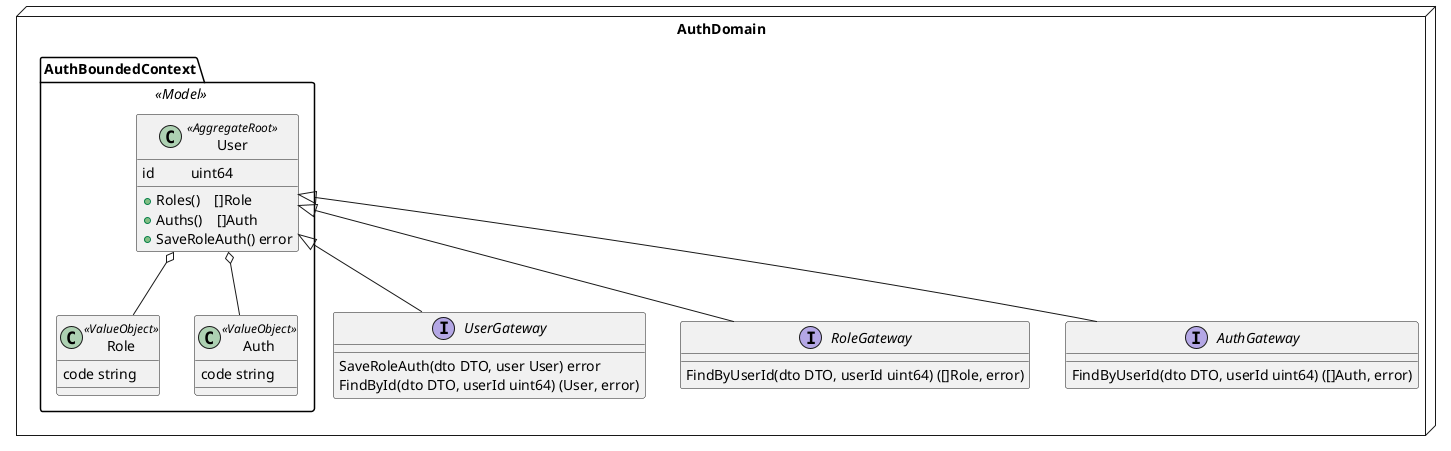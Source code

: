 @startuml
namespace AuthDomain<<Node>>{
    namespace AuthBoundedContext<<Model>>{
        class User<<AggregateRoot>>{
            id          uint64
            +Roles()    []Role
            +Auths()    []Auth
            +SaveRoleAuth() error
        }
        class Role<<ValueObject>>{
            code string
        }
        class Auth<<ValueObject>>{
            code string
        }
        User o-- Role
        User o-- Auth
        User <|-- AuthDomain.UserGateway
        User <|-- AuthDomain.RoleGateway
        User <|-- AuthDomain.AuthGateway
    }
    interface UserGateway{
    	SaveRoleAuth(dto DTO, user User) error
    	FindById(dto DTO, userId uint64) (User, error)
    }
    interface RoleGateway{
        FindByUserId(dto DTO, userId uint64) ([]Role, error)
    }
    interface AuthGateway{
        FindByUserId(dto DTO, userId uint64) ([]Auth, error)
    }
}
@enduml